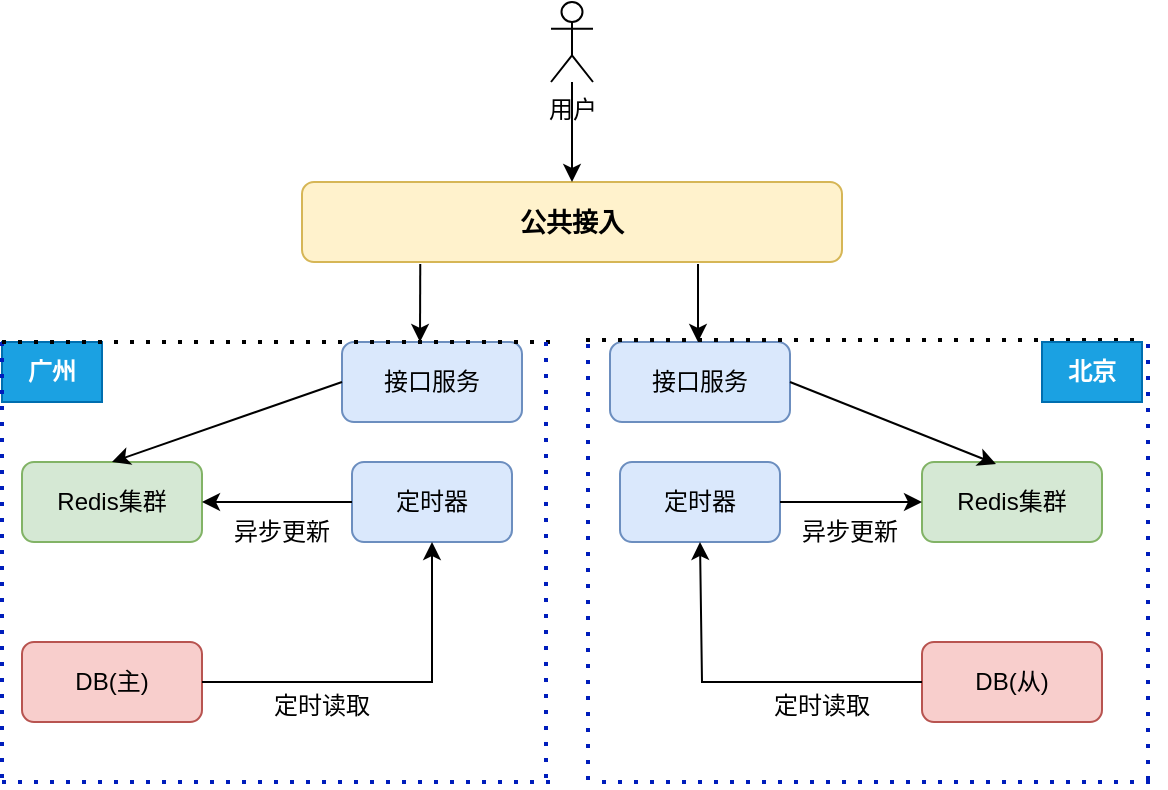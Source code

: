 <mxfile version="25.0.3">
  <diagram name="第 1 页" id="GhBMQzF368VTo1EPFOqB">
    <mxGraphModel dx="1334" dy="1966" grid="1" gridSize="10" guides="1" tooltips="1" connect="1" arrows="1" fold="1" page="1" pageScale="1" pageWidth="827" pageHeight="1169" math="0" shadow="0">
      <root>
        <mxCell id="0" />
        <mxCell id="1" parent="0" />
        <mxCell id="QpKYs9JofSfuDZrGURqp-1" value="&lt;font style=&quot;font-size: 13px;&quot;&gt;&lt;b&gt;公共接入&lt;/b&gt;&lt;/font&gt;" style="rounded=1;whiteSpace=wrap;html=1;fillColor=#fff2cc;strokeColor=#d6b656;" vertex="1" parent="1">
          <mxGeometry x="260" y="80" width="270" height="40" as="geometry" />
        </mxCell>
        <mxCell id="QpKYs9JofSfuDZrGURqp-2" value="接口服务" style="rounded=1;whiteSpace=wrap;html=1;fillColor=#dae8fc;strokeColor=#6c8ebf;" vertex="1" parent="1">
          <mxGeometry x="280" y="160" width="90" height="40" as="geometry" />
        </mxCell>
        <mxCell id="QpKYs9JofSfuDZrGURqp-3" value="接口服务" style="rounded=1;whiteSpace=wrap;html=1;fillColor=#dae8fc;strokeColor=#6c8ebf;" vertex="1" parent="1">
          <mxGeometry x="414" y="160" width="90" height="40" as="geometry" />
        </mxCell>
        <mxCell id="QpKYs9JofSfuDZrGURqp-5" value="" style="endArrow=classic;html=1;rounded=0;exitX=0.219;exitY=1.025;exitDx=0;exitDy=0;exitPerimeter=0;" edge="1" parent="1" source="QpKYs9JofSfuDZrGURqp-1">
          <mxGeometry width="50" height="50" relative="1" as="geometry">
            <mxPoint x="390" y="430" as="sourcePoint" />
            <mxPoint x="319" y="160" as="targetPoint" />
          </mxGeometry>
        </mxCell>
        <mxCell id="QpKYs9JofSfuDZrGURqp-8" value="" style="endArrow=classic;html=1;rounded=0;exitX=0.219;exitY=1.025;exitDx=0;exitDy=0;exitPerimeter=0;" edge="1" parent="1">
          <mxGeometry width="50" height="50" relative="1" as="geometry">
            <mxPoint x="458" y="121" as="sourcePoint" />
            <mxPoint x="458" y="160" as="targetPoint" />
          </mxGeometry>
        </mxCell>
        <mxCell id="QpKYs9JofSfuDZrGURqp-10" value="&lt;b&gt;广州&lt;/b&gt;" style="rounded=0;whiteSpace=wrap;html=1;fillColor=#1ba1e2;fontColor=#ffffff;strokeColor=#006EAF;" vertex="1" parent="1">
          <mxGeometry x="110" y="160" width="50" height="30" as="geometry" />
        </mxCell>
        <mxCell id="QpKYs9JofSfuDZrGURqp-11" value="Redis集群" style="rounded=1;whiteSpace=wrap;html=1;fillColor=#d5e8d4;strokeColor=#82b366;" vertex="1" parent="1">
          <mxGeometry x="120" y="220" width="90" height="40" as="geometry" />
        </mxCell>
        <mxCell id="QpKYs9JofSfuDZrGURqp-12" value="定时器" style="rounded=1;whiteSpace=wrap;html=1;fillColor=#dae8fc;strokeColor=#6c8ebf;" vertex="1" parent="1">
          <mxGeometry x="285" y="220" width="80" height="40" as="geometry" />
        </mxCell>
        <mxCell id="QpKYs9JofSfuDZrGURqp-13" value="DB(主)" style="rounded=1;whiteSpace=wrap;html=1;fillColor=#f8cecc;strokeColor=#b85450;" vertex="1" parent="1">
          <mxGeometry x="120" y="310" width="90" height="40" as="geometry" />
        </mxCell>
        <mxCell id="QpKYs9JofSfuDZrGURqp-14" value="" style="endArrow=classic;html=1;rounded=0;exitX=1;exitY=0.5;exitDx=0;exitDy=0;entryX=0.5;entryY=1;entryDx=0;entryDy=0;" edge="1" parent="1" source="QpKYs9JofSfuDZrGURqp-13" target="QpKYs9JofSfuDZrGURqp-12">
          <mxGeometry width="50" height="50" relative="1" as="geometry">
            <mxPoint x="390" y="430" as="sourcePoint" />
            <mxPoint x="440" y="380" as="targetPoint" />
            <Array as="points">
              <mxPoint x="325" y="330" />
            </Array>
          </mxGeometry>
        </mxCell>
        <mxCell id="QpKYs9JofSfuDZrGURqp-15" value="定时读取" style="text;html=1;align=center;verticalAlign=middle;whiteSpace=wrap;rounded=0;" vertex="1" parent="1">
          <mxGeometry x="240" y="327" width="60" height="30" as="geometry" />
        </mxCell>
        <mxCell id="QpKYs9JofSfuDZrGURqp-16" value="" style="endArrow=classic;html=1;rounded=0;exitX=0;exitY=0.5;exitDx=0;exitDy=0;entryX=1;entryY=0.5;entryDx=0;entryDy=0;" edge="1" parent="1" source="QpKYs9JofSfuDZrGURqp-12" target="QpKYs9JofSfuDZrGURqp-11">
          <mxGeometry width="50" height="50" relative="1" as="geometry">
            <mxPoint x="390" y="430" as="sourcePoint" />
            <mxPoint x="440" y="380" as="targetPoint" />
          </mxGeometry>
        </mxCell>
        <mxCell id="QpKYs9JofSfuDZrGURqp-17" value="异步更新" style="text;html=1;align=center;verticalAlign=middle;whiteSpace=wrap;rounded=0;" vertex="1" parent="1">
          <mxGeometry x="220" y="240" width="60" height="30" as="geometry" />
        </mxCell>
        <mxCell id="QpKYs9JofSfuDZrGURqp-18" value="" style="endArrow=none;dashed=1;html=1;dashPattern=1 3;strokeWidth=2;rounded=0;exitX=0;exitY=0;exitDx=0;exitDy=0;fillColor=#0050ef;strokeColor=#001DBC;" edge="1" parent="1" source="QpKYs9JofSfuDZrGURqp-10">
          <mxGeometry width="50" height="50" relative="1" as="geometry">
            <mxPoint x="390" y="430" as="sourcePoint" />
            <mxPoint x="110" y="380" as="targetPoint" />
          </mxGeometry>
        </mxCell>
        <mxCell id="QpKYs9JofSfuDZrGURqp-19" value="" style="endArrow=none;dashed=1;html=1;dashPattern=1 3;strokeWidth=2;rounded=0;exitX=0;exitY=0;exitDx=0;exitDy=0;" edge="1" parent="1" source="QpKYs9JofSfuDZrGURqp-10">
          <mxGeometry width="50" height="50" relative="1" as="geometry">
            <mxPoint x="390" y="430" as="sourcePoint" />
            <mxPoint x="390" y="160" as="targetPoint" />
          </mxGeometry>
        </mxCell>
        <mxCell id="QpKYs9JofSfuDZrGURqp-20" value="" style="endArrow=none;dashed=1;html=1;dashPattern=1 3;strokeWidth=2;rounded=0;fillColor=#0050ef;strokeColor=#001DBC;" edge="1" parent="1">
          <mxGeometry width="50" height="50" relative="1" as="geometry">
            <mxPoint x="382" y="160" as="sourcePoint" />
            <mxPoint x="382" y="380" as="targetPoint" />
          </mxGeometry>
        </mxCell>
        <mxCell id="QpKYs9JofSfuDZrGURqp-21" value="" style="endArrow=none;dashed=1;html=1;dashPattern=1 3;strokeWidth=2;rounded=0;fillColor=#0050ef;strokeColor=#001DBC;" edge="1" parent="1">
          <mxGeometry width="50" height="50" relative="1" as="geometry">
            <mxPoint x="110" y="380" as="sourcePoint" />
            <mxPoint x="390" y="380" as="targetPoint" />
          </mxGeometry>
        </mxCell>
        <mxCell id="QpKYs9JofSfuDZrGURqp-22" value="" style="endArrow=classic;html=1;rounded=0;exitX=0;exitY=0.5;exitDx=0;exitDy=0;entryX=0.5;entryY=0;entryDx=0;entryDy=0;" edge="1" parent="1" source="QpKYs9JofSfuDZrGURqp-2" target="QpKYs9JofSfuDZrGURqp-11">
          <mxGeometry width="50" height="50" relative="1" as="geometry">
            <mxPoint x="390" y="430" as="sourcePoint" />
            <mxPoint x="440" y="380" as="targetPoint" />
          </mxGeometry>
        </mxCell>
        <mxCell id="QpKYs9JofSfuDZrGURqp-23" value="定时器" style="rounded=1;whiteSpace=wrap;html=1;fillColor=#dae8fc;strokeColor=#6c8ebf;" vertex="1" parent="1">
          <mxGeometry x="419" y="220" width="80" height="40" as="geometry" />
        </mxCell>
        <mxCell id="QpKYs9JofSfuDZrGURqp-24" value="Redis集群" style="rounded=1;whiteSpace=wrap;html=1;fillColor=#d5e8d4;strokeColor=#82b366;" vertex="1" parent="1">
          <mxGeometry x="570" y="220" width="90" height="40" as="geometry" />
        </mxCell>
        <mxCell id="QpKYs9JofSfuDZrGURqp-25" value="" style="endArrow=classic;html=1;rounded=0;exitX=1;exitY=0.5;exitDx=0;exitDy=0;entryX=0;entryY=0.5;entryDx=0;entryDy=0;" edge="1" parent="1" source="QpKYs9JofSfuDZrGURqp-23" target="QpKYs9JofSfuDZrGURqp-24">
          <mxGeometry width="50" height="50" relative="1" as="geometry">
            <mxPoint x="390" y="430" as="sourcePoint" />
            <mxPoint x="440" y="380" as="targetPoint" />
          </mxGeometry>
        </mxCell>
        <mxCell id="QpKYs9JofSfuDZrGURqp-26" value="异步更新" style="text;html=1;align=center;verticalAlign=middle;whiteSpace=wrap;rounded=0;" vertex="1" parent="1">
          <mxGeometry x="504" y="240" width="60" height="30" as="geometry" />
        </mxCell>
        <mxCell id="QpKYs9JofSfuDZrGURqp-27" value="DB(从)" style="rounded=1;whiteSpace=wrap;html=1;fillColor=#f8cecc;strokeColor=#b85450;" vertex="1" parent="1">
          <mxGeometry x="570" y="310" width="90" height="40" as="geometry" />
        </mxCell>
        <mxCell id="QpKYs9JofSfuDZrGURqp-28" value="" style="endArrow=classic;html=1;rounded=0;exitX=0;exitY=0.5;exitDx=0;exitDy=0;entryX=0.5;entryY=1;entryDx=0;entryDy=0;" edge="1" parent="1" source="QpKYs9JofSfuDZrGURqp-27" target="QpKYs9JofSfuDZrGURqp-23">
          <mxGeometry width="50" height="50" relative="1" as="geometry">
            <mxPoint x="390" y="430" as="sourcePoint" />
            <mxPoint x="440" y="380" as="targetPoint" />
            <Array as="points">
              <mxPoint x="460" y="330" />
            </Array>
          </mxGeometry>
        </mxCell>
        <mxCell id="QpKYs9JofSfuDZrGURqp-29" value="定时读取" style="text;html=1;align=center;verticalAlign=middle;whiteSpace=wrap;rounded=0;" vertex="1" parent="1">
          <mxGeometry x="490" y="327" width="60" height="30" as="geometry" />
        </mxCell>
        <mxCell id="QpKYs9JofSfuDZrGURqp-30" value="" style="endArrow=classic;html=1;rounded=0;exitX=1;exitY=0.5;exitDx=0;exitDy=0;entryX=0.411;entryY=0.025;entryDx=0;entryDy=0;entryPerimeter=0;" edge="1" parent="1" source="QpKYs9JofSfuDZrGURqp-3" target="QpKYs9JofSfuDZrGURqp-24">
          <mxGeometry width="50" height="50" relative="1" as="geometry">
            <mxPoint x="390" y="430" as="sourcePoint" />
            <mxPoint x="440" y="380" as="targetPoint" />
          </mxGeometry>
        </mxCell>
        <mxCell id="QpKYs9JofSfuDZrGURqp-31" value="" style="endArrow=none;dashed=1;html=1;dashPattern=1 3;strokeWidth=2;rounded=0;fillColor=#0050ef;strokeColor=#001DBC;" edge="1" parent="1">
          <mxGeometry width="50" height="50" relative="1" as="geometry">
            <mxPoint x="403" y="161" as="sourcePoint" />
            <mxPoint x="403" y="381" as="targetPoint" />
          </mxGeometry>
        </mxCell>
        <mxCell id="QpKYs9JofSfuDZrGURqp-32" value="" style="endArrow=none;dashed=1;html=1;dashPattern=1 3;strokeWidth=2;rounded=0;fillColor=#0050ef;strokeColor=#001DBC;" edge="1" parent="1">
          <mxGeometry width="50" height="50" relative="1" as="geometry">
            <mxPoint x="410" y="380" as="sourcePoint" />
            <mxPoint x="690" y="380" as="targetPoint" />
          </mxGeometry>
        </mxCell>
        <mxCell id="QpKYs9JofSfuDZrGURqp-33" value="" style="endArrow=none;dashed=1;html=1;dashPattern=1 3;strokeWidth=2;rounded=0;fillColor=#0050ef;strokeColor=#001DBC;" edge="1" parent="1">
          <mxGeometry width="50" height="50" relative="1" as="geometry">
            <mxPoint x="683" y="161" as="sourcePoint" />
            <mxPoint x="683" y="381" as="targetPoint" />
          </mxGeometry>
        </mxCell>
        <mxCell id="QpKYs9JofSfuDZrGURqp-34" value="" style="endArrow=none;dashed=1;html=1;dashPattern=1 3;strokeWidth=2;rounded=0;exitX=0;exitY=0;exitDx=0;exitDy=0;" edge="1" parent="1">
          <mxGeometry width="50" height="50" relative="1" as="geometry">
            <mxPoint x="402" y="159" as="sourcePoint" />
            <mxPoint x="682" y="159" as="targetPoint" />
          </mxGeometry>
        </mxCell>
        <mxCell id="QpKYs9JofSfuDZrGURqp-35" value="&lt;b&gt;北京&lt;/b&gt;" style="rounded=0;whiteSpace=wrap;html=1;fillColor=#1ba1e2;fontColor=#ffffff;strokeColor=#006EAF;" vertex="1" parent="1">
          <mxGeometry x="630" y="160" width="50" height="30" as="geometry" />
        </mxCell>
        <mxCell id="QpKYs9JofSfuDZrGURqp-36" value="用户" style="shape=umlActor;verticalLabelPosition=bottom;verticalAlign=top;html=1;outlineConnect=0;" vertex="1" parent="1">
          <mxGeometry x="384.5" y="-10" width="21" height="40" as="geometry" />
        </mxCell>
        <mxCell id="QpKYs9JofSfuDZrGURqp-37" value="" style="endArrow=classic;html=1;rounded=0;" edge="1" parent="1" source="QpKYs9JofSfuDZrGURqp-36" target="QpKYs9JofSfuDZrGURqp-1">
          <mxGeometry width="50" height="50" relative="1" as="geometry">
            <mxPoint x="390" y="230" as="sourcePoint" />
            <mxPoint x="440" y="180" as="targetPoint" />
          </mxGeometry>
        </mxCell>
      </root>
    </mxGraphModel>
  </diagram>
</mxfile>

